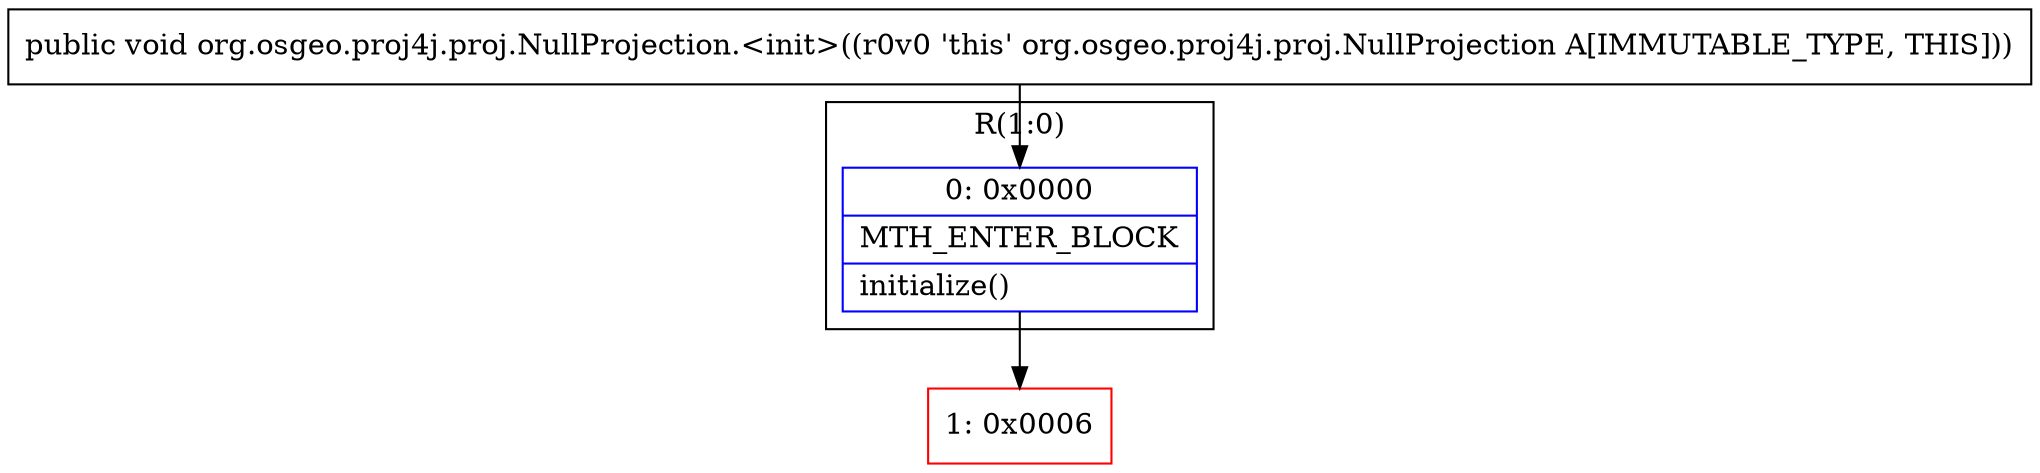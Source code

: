 digraph "CFG fororg.osgeo.proj4j.proj.NullProjection.\<init\>()V" {
subgraph cluster_Region_1044066225 {
label = "R(1:0)";
node [shape=record,color=blue];
Node_0 [shape=record,label="{0\:\ 0x0000|MTH_ENTER_BLOCK\l|initialize()\l}"];
}
Node_1 [shape=record,color=red,label="{1\:\ 0x0006}"];
MethodNode[shape=record,label="{public void org.osgeo.proj4j.proj.NullProjection.\<init\>((r0v0 'this' org.osgeo.proj4j.proj.NullProjection A[IMMUTABLE_TYPE, THIS])) }"];
MethodNode -> Node_0;
Node_0 -> Node_1;
}

